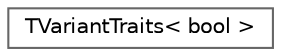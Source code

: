 digraph "Graphical Class Hierarchy"
{
 // INTERACTIVE_SVG=YES
 // LATEX_PDF_SIZE
  bgcolor="transparent";
  edge [fontname=Helvetica,fontsize=10,labelfontname=Helvetica,labelfontsize=10];
  node [fontname=Helvetica,fontsize=10,shape=box,height=0.2,width=0.4];
  rankdir="LR";
  Node0 [id="Node000000",label="TVariantTraits\< bool \>",height=0.2,width=0.4,color="grey40", fillcolor="white", style="filled",URL="$d9/d7d/structTVariantTraits_3_01bool_01_4.html",tooltip="Implements variant type traits for the built-in bool type."];
}

